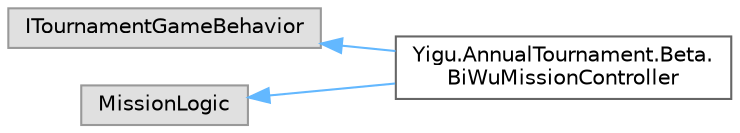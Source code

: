 digraph "Graphical Class Hierarchy"
{
 // LATEX_PDF_SIZE
  bgcolor="transparent";
  edge [fontname=Helvetica,fontsize=10,labelfontname=Helvetica,labelfontsize=10];
  node [fontname=Helvetica,fontsize=10,shape=box,height=0.2,width=0.4];
  rankdir="LR";
  Node0 [id="Node000000",label="ITournamentGameBehavior",height=0.2,width=0.4,color="grey60", fillcolor="#E0E0E0", style="filled",tooltip=" "];
  Node0 -> Node1 [id="edge2_Node000000_Node000001",dir="back",color="steelblue1",style="solid",tooltip=" "];
  Node1 [id="Node000001",label="Yigu.AnnualTournament.Beta.\lBiWuMissionController",height=0.2,width=0.4,color="grey40", fillcolor="white", style="filled",URL="$class_yigu_1_1_annual_tournament_1_1_beta_1_1_bi_wu_mission_controller.html",tooltip="比武场任务控制器类。"];
  Node2 [id="Node000002",label="MissionLogic",height=0.2,width=0.4,color="grey60", fillcolor="#E0E0E0", style="filled",tooltip=" "];
  Node2 -> Node1 [id="edge3_Node000002_Node000001",dir="back",color="steelblue1",style="solid",tooltip=" "];
}
